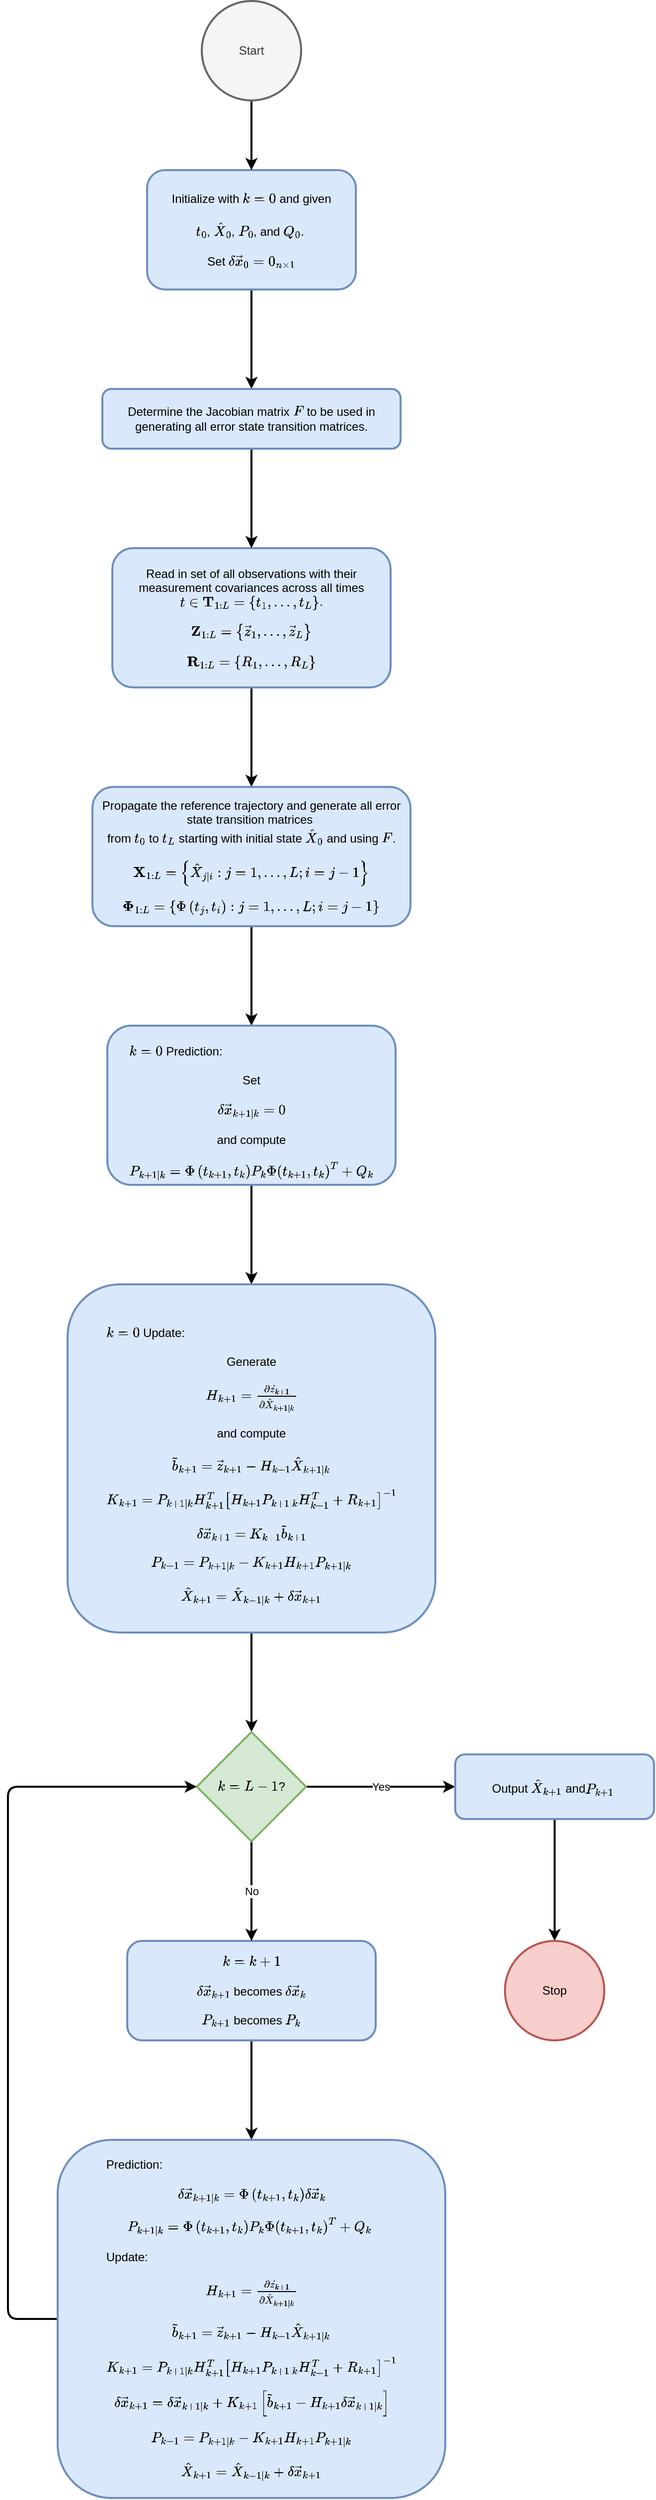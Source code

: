 <mxfile version="13.3.9" type="device"><diagram id="cc92kt8vfIRX7t4SuQSB" name="Page-1"><mxGraphModel dx="818" dy="1630" grid="1" gridSize="10" guides="1" tooltips="1" connect="1" arrows="1" fold="1" page="1" pageScale="1" pageWidth="850" pageHeight="1100" math="1" shadow="0"><root><mxCell id="0"/><mxCell id="1" parent="0"/><mxCell id="NTvGuUI9elcjfuuBjc6d-12" style="edgeStyle=orthogonalEdgeStyle;rounded=0;orthogonalLoop=1;jettySize=auto;html=1;exitX=0.5;exitY=1;exitDx=0;exitDy=0;entryX=0.5;entryY=0;entryDx=0;entryDy=0;strokeWidth=2;curved=1;" edge="1" parent="1" source="NTvGuUI9elcjfuuBjc6d-2" target="NTvGuUI9elcjfuuBjc6d-5"><mxGeometry relative="1" as="geometry"/></mxCell><mxCell id="NTvGuUI9elcjfuuBjc6d-2" value="Initialize with \(k=0\) and given&lt;br&gt;&lt;br&gt;\(t_0\), \(\hat{X}_0\), \(P_0\), and \(Q_0\).&amp;nbsp;&lt;br&gt;&lt;br&gt;Set \(\delta\vec{x}_0&amp;nbsp; = 0_{n\times 1}\)" style="rounded=1;whiteSpace=wrap;html=1;fillColor=#dae8fc;strokeColor=#6c8ebf;strokeWidth=2;" vertex="1" parent="1"><mxGeometry x="360" y="100" width="210" height="120" as="geometry"/></mxCell><mxCell id="NTvGuUI9elcjfuuBjc6d-14" style="edgeStyle=orthogonalEdgeStyle;curved=1;rounded=0;orthogonalLoop=1;jettySize=auto;html=1;exitX=0.5;exitY=1;exitDx=0;exitDy=0;entryX=0.5;entryY=0;entryDx=0;entryDy=0;strokeWidth=2;" edge="1" parent="1" source="NTvGuUI9elcjfuuBjc6d-3" target="NTvGuUI9elcjfuuBjc6d-4"><mxGeometry relative="1" as="geometry"/></mxCell><mxCell id="NTvGuUI9elcjfuuBjc6d-3" value="Read in set of all observations with their measurement covariances across all times \(t\in \mathbf{T}_{1:L} = \left\{t_1, \ldots, t_L \right\}\).&lt;br&gt;&lt;br&gt;\(\mathbf{Z}_{1:L} = \left\{\vec{z}_1, \ldots, \vec{z}_L \right\}\)&lt;br&gt;&lt;br&gt;\(\mathbf{R}_{1:L} = \left\{R_1, \ldots, R_L \right\}\)&lt;br&gt;" style="rounded=1;whiteSpace=wrap;html=1;fillColor=#dae8fc;strokeColor=#6c8ebf;strokeWidth=2;" vertex="1" parent="1"><mxGeometry x="325" y="480" width="280" height="140" as="geometry"/></mxCell><mxCell id="NTvGuUI9elcjfuuBjc6d-15" style="edgeStyle=orthogonalEdgeStyle;curved=1;rounded=0;orthogonalLoop=1;jettySize=auto;html=1;exitX=0.5;exitY=1;exitDx=0;exitDy=0;entryX=0.5;entryY=0;entryDx=0;entryDy=0;strokeWidth=2;" edge="1" parent="1" source="NTvGuUI9elcjfuuBjc6d-4" target="NTvGuUI9elcjfuuBjc6d-7"><mxGeometry relative="1" as="geometry"/></mxCell><mxCell id="NTvGuUI9elcjfuuBjc6d-4" value="Propagate the reference trajectory and generate all error state transition matrices&amp;nbsp;&lt;br&gt;from \(t_0\) to \(t_L\) starting with initial state \(\hat{X}_0\) and using \(F\).&lt;br&gt;&lt;br&gt;\(\mathbf{X}_{1:L} = \left\{\hat{X}_{j|i} : j= 1,\ldots, L; i = j-1\right\}\)&lt;br&gt;&lt;br&gt;\(\mathbf{\Phi}_{1:L} = \left\{\Phi\left(t_j, t_i&amp;nbsp; \right) : j= 1,\ldots, L; i = j-1\right\}\)" style="rounded=1;whiteSpace=wrap;html=1;fillColor=#dae8fc;strokeColor=#6c8ebf;strokeWidth=2;" vertex="1" parent="1"><mxGeometry x="305" y="720" width="320" height="140" as="geometry"/></mxCell><mxCell id="NTvGuUI9elcjfuuBjc6d-13" style="edgeStyle=orthogonalEdgeStyle;curved=1;rounded=0;orthogonalLoop=1;jettySize=auto;html=1;exitX=0.5;exitY=1;exitDx=0;exitDy=0;entryX=0.5;entryY=0;entryDx=0;entryDy=0;strokeWidth=2;" edge="1" parent="1" source="NTvGuUI9elcjfuuBjc6d-5" target="NTvGuUI9elcjfuuBjc6d-3"><mxGeometry relative="1" as="geometry"/></mxCell><mxCell id="NTvGuUI9elcjfuuBjc6d-5" value="Determine the Jacobian matrix \(F\) to be used in generating all error state transition matrices." style="rounded=1;whiteSpace=wrap;html=1;fillColor=#dae8fc;strokeColor=#6c8ebf;strokeWidth=2;" vertex="1" parent="1"><mxGeometry x="315" y="320" width="300" height="60" as="geometry"/></mxCell><mxCell id="NTvGuUI9elcjfuuBjc6d-16" style="edgeStyle=orthogonalEdgeStyle;curved=1;rounded=0;orthogonalLoop=1;jettySize=auto;html=1;exitX=0.5;exitY=1;exitDx=0;exitDy=0;entryX=0.5;entryY=0;entryDx=0;entryDy=0;strokeWidth=2;" edge="1" parent="1" source="NTvGuUI9elcjfuuBjc6d-7" target="NTvGuUI9elcjfuuBjc6d-8"><mxGeometry relative="1" as="geometry"/></mxCell><mxCell id="NTvGuUI9elcjfuuBjc6d-7" value="&lt;br&gt;&lt;div style=&quot;text-align: left&quot;&gt;&lt;span&gt;\(k=0\) Prediction:&lt;/span&gt;&lt;/div&gt;&lt;div style=&quot;text-align: left&quot;&gt;&lt;span&gt;&lt;br&gt;&lt;/span&gt;&lt;/div&gt;&lt;div&gt;&lt;span&gt;Set&lt;/span&gt;&lt;/div&gt;&lt;br&gt;\(\delta\vec{x}_{k+1|k} = 0\)&lt;br&gt;&lt;br&gt;and compute&lt;br&gt;&lt;br&gt;\(P_{k+1|k} = \Phi\left(t_{k+1}, t_k&amp;nbsp; \right) P_k \Phi\left(t_{k+1}, t_k&amp;nbsp; \right)^T + Q_k\)" style="rounded=1;whiteSpace=wrap;html=1;fillColor=#dae8fc;strokeColor=#6c8ebf;strokeWidth=2;" vertex="1" parent="1"><mxGeometry x="320" y="960" width="290" height="160" as="geometry"/></mxCell><mxCell id="NTvGuUI9elcjfuuBjc6d-17" style="edgeStyle=orthogonalEdgeStyle;curved=1;rounded=0;orthogonalLoop=1;jettySize=auto;html=1;exitX=0.5;exitY=1;exitDx=0;exitDy=0;entryX=0.5;entryY=0;entryDx=0;entryDy=0;strokeWidth=2;" edge="1" parent="1" source="NTvGuUI9elcjfuuBjc6d-8" target="NTvGuUI9elcjfuuBjc6d-10"><mxGeometry relative="1" as="geometry"/></mxCell><mxCell id="NTvGuUI9elcjfuuBjc6d-8" value="&lt;br&gt;&lt;div style=&quot;text-align: left&quot;&gt;&lt;span&gt;\(k=0\) Update:&lt;/span&gt;&lt;/div&gt;&lt;div style=&quot;text-align: left&quot;&gt;&lt;span&gt;&lt;br&gt;&lt;/span&gt;&lt;/div&gt;&lt;div&gt;&lt;span&gt;Generate&lt;/span&gt;&lt;/div&gt;&lt;div&gt;&lt;span&gt;&lt;br&gt;&lt;/span&gt;&lt;/div&gt;&lt;div&gt;&lt;span&gt;\(H_{k+1} = \frac{\partial \vec{z}_{k+1}}{\partial \hat{X}_{k+1|k}}\)&lt;/span&gt;&lt;/div&gt;&lt;div style=&quot;text-align: left&quot;&gt;&lt;span&gt;&lt;br&gt;&lt;/span&gt;&lt;/div&gt;&lt;div&gt;and compute&lt;/div&gt;&lt;div&gt;&lt;br&gt;&lt;/div&gt;&lt;div&gt;\(\tilde{b}_{k+1} = \vec{z}_{k+1}&amp;nbsp; - H_{k+1}\hat{X}_{k+1|k}\)&lt;/div&gt;&lt;div&gt;&lt;br&gt;&lt;/div&gt;&lt;div&gt;\(K_{k+1} = P_{k+1|k}H_{k+1}^T \left[ H_{k+1} P_{k+1|k} H_{k+1}^T + R_{k+1}&amp;nbsp; \right]^{-1}\)&lt;/div&gt;&lt;div&gt;&lt;br&gt;&lt;/div&gt;&lt;div&gt;\(\delta\vec{x}_{k+1} = K_{k+1}\tilde{b}_{k+1}\)&lt;/div&gt;&lt;div&gt;&lt;br&gt;&lt;/div&gt;&lt;div&gt;\(P_{k+1} = P_{k+1|k} - K_{k+1}H_{k+1}P_{k+1|k}\)&lt;/div&gt;&lt;div&gt;&lt;br&gt;&lt;/div&gt;&lt;div&gt;\(\hat{X}_{k+1} = \hat{X}_{k+1|k} + \delta\vec{x}_{k+1}\)&lt;/div&gt;" style="rounded=1;whiteSpace=wrap;html=1;fillColor=#dae8fc;strokeColor=#6c8ebf;strokeWidth=2;" vertex="1" parent="1"><mxGeometry x="280" y="1220" width="370" height="350" as="geometry"/></mxCell><mxCell id="NTvGuUI9elcjfuuBjc6d-19" style="edgeStyle=orthogonalEdgeStyle;curved=1;rounded=0;orthogonalLoop=1;jettySize=auto;html=1;exitX=0.5;exitY=1;exitDx=0;exitDy=0;entryX=0.5;entryY=0;entryDx=0;entryDy=0;strokeWidth=2;" edge="1" parent="1" source="NTvGuUI9elcjfuuBjc6d-9" target="NTvGuUI9elcjfuuBjc6d-11"><mxGeometry relative="1" as="geometry"/></mxCell><mxCell id="NTvGuUI9elcjfuuBjc6d-9" value="\(k = k + 1\)&lt;br&gt;&lt;br&gt;\(\delta\vec{x}_{k+1}\) becomes \(\delta\vec{x}_k\)&lt;br&gt;&lt;br&gt;\(P_{k+1}\) becomes \(P_k\)" style="rounded=1;whiteSpace=wrap;html=1;fillColor=#dae8fc;strokeColor=#6c8ebf;strokeWidth=2;" vertex="1" parent="1"><mxGeometry x="340" y="1880" width="250" height="100" as="geometry"/></mxCell><mxCell id="NTvGuUI9elcjfuuBjc6d-18" value="No" style="edgeStyle=orthogonalEdgeStyle;curved=1;rounded=0;orthogonalLoop=1;jettySize=auto;html=1;exitX=0.5;exitY=1;exitDx=0;exitDy=0;entryX=0.5;entryY=0;entryDx=0;entryDy=0;strokeWidth=2;" edge="1" parent="1" source="NTvGuUI9elcjfuuBjc6d-10" target="NTvGuUI9elcjfuuBjc6d-9"><mxGeometry relative="1" as="geometry"/></mxCell><mxCell id="NTvGuUI9elcjfuuBjc6d-25" value="Yes" style="edgeStyle=orthogonalEdgeStyle;rounded=1;orthogonalLoop=1;jettySize=auto;html=1;exitX=1;exitY=0.5;exitDx=0;exitDy=0;entryX=0;entryY=0.5;entryDx=0;entryDy=0;strokeWidth=2;" edge="1" parent="1" source="NTvGuUI9elcjfuuBjc6d-10" target="NTvGuUI9elcjfuuBjc6d-24"><mxGeometry relative="1" as="geometry"/></mxCell><mxCell id="NTvGuUI9elcjfuuBjc6d-10" value="\(k = L-1\)?" style="rhombus;whiteSpace=wrap;html=1;strokeWidth=2;fillColor=#d5e8d4;strokeColor=#82b366;" vertex="1" parent="1"><mxGeometry x="410" y="1670" width="110" height="110" as="geometry"/></mxCell><mxCell id="NTvGuUI9elcjfuuBjc6d-22" style="edgeStyle=orthogonalEdgeStyle;rounded=1;orthogonalLoop=1;jettySize=auto;html=1;exitX=0;exitY=0.5;exitDx=0;exitDy=0;entryX=0;entryY=0.5;entryDx=0;entryDy=0;strokeWidth=2;" edge="1" parent="1" source="NTvGuUI9elcjfuuBjc6d-11" target="NTvGuUI9elcjfuuBjc6d-10"><mxGeometry relative="1" as="geometry"><Array as="points"><mxPoint x="220" y="2260"/><mxPoint x="220" y="1725"/></Array></mxGeometry></mxCell><mxCell id="NTvGuUI9elcjfuuBjc6d-11" value="&lt;div style=&quot;text-align: left&quot;&gt;&lt;span&gt;Prediction:&lt;/span&gt;&lt;/div&gt;&lt;br&gt;\(\delta\vec{x}_{k+1|k} = \Phi\left(t_{k+1},t_k\right)\delta\vec{x}_k\)&lt;br&gt;&lt;br&gt;\(P_{k+1|k} = \Phi\left(t_{k+1},t_k\right)P_k\Phi\left(t_{k+1},t_k\right)^T + Q_k\)&amp;nbsp;&lt;br&gt;&lt;br&gt;&lt;div style=&quot;text-align: left&quot;&gt;&lt;span&gt;Update:&lt;/span&gt;&lt;/div&gt;&lt;div style=&quot;text-align: left&quot;&gt;&lt;br&gt;&lt;/div&gt;&lt;div&gt;&lt;span&gt;\(H_{k+1} = \frac{\partial \vec{z}_{k+1}}{\partial \hat{X}_{k+1|k}}\)&lt;/span&gt;&lt;/div&gt;&lt;br&gt;&lt;div&gt;\(\tilde{b}_{k+1} = \vec{z}_{k+1}&amp;nbsp; - H_{k+1}\hat{X}_{k+1|k}\)&lt;/div&gt;&lt;div&gt;&lt;br&gt;&lt;/div&gt;&lt;div&gt;\(K_{k+1} = P_{k+1|k}H_{k+1}^T \left[ H_{k+1} P_{k+1|k} H_{k+1}^T + R_{k+1}&amp;nbsp; \right]^{-1}\)&lt;/div&gt;&lt;div&gt;&lt;br&gt;&lt;/div&gt;&lt;div&gt;\(\delta\vec{x}_{k+1} = \delta\vec{x}_{k+1|k} + K_{k+1}\left[\tilde{b}_{k+1}-H_{k+1}\delta\vec{x}_{k+1|k}\right]\)&lt;/div&gt;&lt;div&gt;&lt;br&gt;&lt;/div&gt;&lt;div&gt;\(P_{k+1} = P_{k+1|k} - K_{k+1}H_{k+1}P_{k+1|k}\)&lt;/div&gt;&lt;div&gt;&lt;br&gt;&lt;/div&gt;&lt;div&gt;\(\hat{X}_{k+1} = \hat{X}_{k+1|k} + \delta\vec{x}_{k+1}\)&lt;/div&gt;" style="rounded=1;whiteSpace=wrap;html=1;fillColor=#dae8fc;strokeColor=#6c8ebf;strokeWidth=2;" vertex="1" parent="1"><mxGeometry x="270" y="2080" width="390" height="360" as="geometry"/></mxCell><mxCell id="NTvGuUI9elcjfuuBjc6d-29" style="edgeStyle=orthogonalEdgeStyle;rounded=1;orthogonalLoop=1;jettySize=auto;html=1;exitX=0.5;exitY=1;exitDx=0;exitDy=0;entryX=0.5;entryY=0;entryDx=0;entryDy=0;entryPerimeter=0;strokeWidth=2;" edge="1" parent="1" source="NTvGuUI9elcjfuuBjc6d-24" target="NTvGuUI9elcjfuuBjc6d-28"><mxGeometry relative="1" as="geometry"/></mxCell><mxCell id="NTvGuUI9elcjfuuBjc6d-24" value="Output \(\hat{X}_{k+1}\) and\(P_{k+1}\)&amp;nbsp;" style="rounded=1;whiteSpace=wrap;html=1;fillColor=#dae8fc;strokeColor=#6c8ebf;strokeWidth=2;" vertex="1" parent="1"><mxGeometry x="670" y="1692.5" width="200" height="65" as="geometry"/></mxCell><mxCell id="NTvGuUI9elcjfuuBjc6d-27" style="edgeStyle=orthogonalEdgeStyle;rounded=1;orthogonalLoop=1;jettySize=auto;html=1;exitX=0.5;exitY=1;exitDx=0;exitDy=0;exitPerimeter=0;entryX=0.5;entryY=0;entryDx=0;entryDy=0;strokeWidth=2;" edge="1" parent="1" source="NTvGuUI9elcjfuuBjc6d-26" target="NTvGuUI9elcjfuuBjc6d-2"><mxGeometry relative="1" as="geometry"/></mxCell><mxCell id="NTvGuUI9elcjfuuBjc6d-26" value="Start" style="strokeWidth=2;html=1;shape=mxgraph.flowchart.start_2;whiteSpace=wrap;fillColor=#f5f5f5;strokeColor=#666666;fontColor=#333333;" vertex="1" parent="1"><mxGeometry x="415" y="-70" width="100" height="100" as="geometry"/></mxCell><mxCell id="NTvGuUI9elcjfuuBjc6d-28" value="Stop" style="strokeWidth=2;html=1;shape=mxgraph.flowchart.start_2;whiteSpace=wrap;fillColor=#f8cecc;strokeColor=#b85450;" vertex="1" parent="1"><mxGeometry x="720" y="1880" width="100" height="100" as="geometry"/></mxCell></root></mxGraphModel></diagram></mxfile>